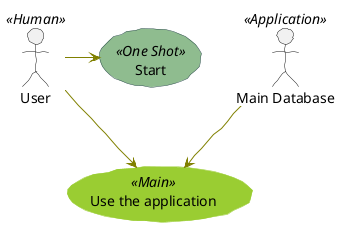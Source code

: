 @startuml

skinparam handwritten true
skinparam usecase {
BackgroundColor DarkSeaGreen
BorderColor DarkSlateGray
BackgroundColor<< Main >> YellowGreen
BorderColor<< Main >> YellowGreen
ArrowColor Olive
ActorBorderColor black
ActorFontName Courier
ActorBackgroundColor<< Human >> Gold
}
User << Human >>
:Main Database: as MySql << Application >>
(Start) << One Shot >>
(Use the application) as (Use) << Main >>
User -> (Start)
User --> (Use)
MySql --> (Use)

@enduml
